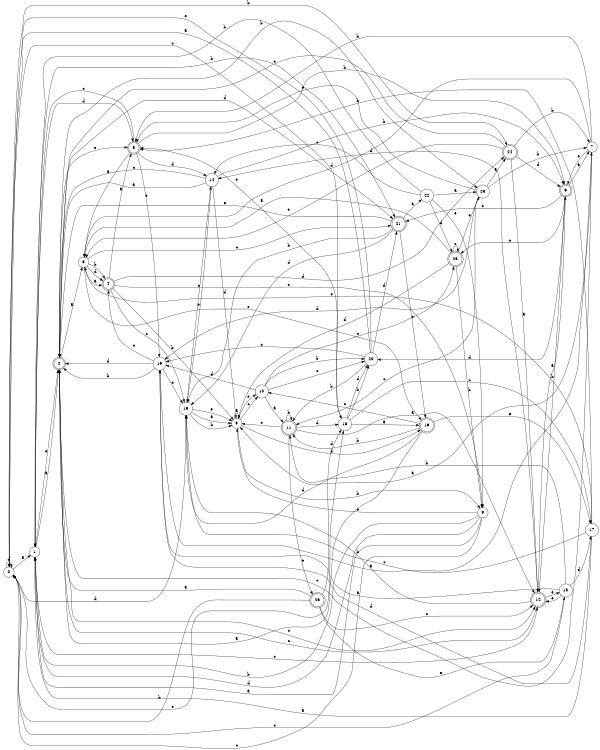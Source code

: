digraph n22_2 {
__start0 [label="" shape="none"];

rankdir=LR;
size="8,5";

s0 [style="filled", color="black", fillcolor="white" shape="circle", label="0"];
s1 [style="filled", color="black", fillcolor="white" shape="circle", label="1"];
s2 [style="rounded,filled", color="black", fillcolor="white" shape="doublecircle", label="2"];
s3 [style="filled", color="black", fillcolor="white" shape="circle", label="3"];
s4 [style="rounded,filled", color="black", fillcolor="white" shape="doublecircle", label="4"];
s5 [style="rounded,filled", color="black", fillcolor="white" shape="doublecircle", label="5"];
s6 [style="rounded,filled", color="black", fillcolor="white" shape="doublecircle", label="6"];
s7 [style="filled", color="black", fillcolor="white" shape="circle", label="7"];
s8 [style="filled", color="black", fillcolor="white" shape="circle", label="8"];
s9 [style="filled", color="black", fillcolor="white" shape="circle", label="9"];
s10 [style="filled", color="black", fillcolor="white" shape="circle", label="10"];
s11 [style="rounded,filled", color="black", fillcolor="white" shape="doublecircle", label="11"];
s12 [style="rounded,filled", color="black", fillcolor="white" shape="doublecircle", label="12"];
s13 [style="filled", color="black", fillcolor="white" shape="circle", label="13"];
s14 [style="filled", color="black", fillcolor="white" shape="circle", label="14"];
s15 [style="filled", color="black", fillcolor="white" shape="circle", label="15"];
s16 [style="filled", color="black", fillcolor="white" shape="circle", label="16"];
s17 [style="filled", color="black", fillcolor="white" shape="circle", label="17"];
s18 [style="filled", color="black", fillcolor="white" shape="circle", label="18"];
s19 [style="rounded,filled", color="black", fillcolor="white" shape="doublecircle", label="19"];
s20 [style="filled", color="black", fillcolor="white" shape="circle", label="20"];
s21 [style="rounded,filled", color="black", fillcolor="white" shape="doublecircle", label="21"];
s22 [style="filled", color="black", fillcolor="white" shape="circle", label="22"];
s23 [style="filled", color="black", fillcolor="white" shape="circle", label="23"];
s24 [style="rounded,filled", color="black", fillcolor="white" shape="doublecircle", label="24"];
s25 [style="rounded,filled", color="black", fillcolor="white" shape="doublecircle", label="25"];
s26 [style="rounded,filled", color="black", fillcolor="white" shape="doublecircle", label="26"];
s0 -> s1 [label="a"];
s0 -> s24 [label="b"];
s0 -> s18 [label="c"];
s0 -> s0 [label="d"];
s0 -> s18 [label="e"];
s1 -> s2 [label="a"];
s1 -> s21 [label="b"];
s1 -> s12 [label="c"];
s1 -> s5 [label="d"];
s1 -> s2 [label="e"];
s2 -> s3 [label="a"];
s2 -> s23 [label="b"];
s2 -> s12 [label="c"];
s2 -> s21 [label="d"];
s2 -> s5 [label="e"];
s3 -> s4 [label="a"];
s3 -> s4 [label="b"];
s3 -> s21 [label="c"];
s3 -> s4 [label="d"];
s3 -> s19 [label="e"];
s4 -> s5 [label="a"];
s4 -> s8 [label="b"];
s4 -> s13 [label="c"];
s4 -> s24 [label="d"];
s4 -> s9 [label="e"];
s5 -> s3 [label="a"];
s5 -> s6 [label="b"];
s5 -> s1 [label="c"];
s5 -> s14 [label="d"];
s5 -> s16 [label="e"];
s6 -> s7 [label="a"];
s6 -> s12 [label="b"];
s6 -> s25 [label="c"];
s6 -> s20 [label="d"];
s6 -> s21 [label="e"];
s7 -> s8 [label="a"];
s7 -> s5 [label="b"];
s7 -> s2 [label="c"];
s7 -> s3 [label="d"];
s7 -> s6 [label="e"];
s8 -> s8 [label="a"];
s8 -> s9 [label="b"];
s8 -> s10 [label="c"];
s8 -> s19 [label="d"];
s8 -> s10 [label="e"];
s9 -> s1 [label="a"];
s9 -> s1 [label="b"];
s9 -> s0 [label="c"];
s9 -> s1 [label="d"];
s9 -> s8 [label="e"];
s10 -> s11 [label="a"];
s10 -> s20 [label="b"];
s10 -> s25 [label="c"];
s10 -> s16 [label="d"];
s10 -> s20 [label="e"];
s11 -> s12 [label="a"];
s11 -> s11 [label="b"];
s11 -> s8 [label="c"];
s11 -> s18 [label="d"];
s11 -> s26 [label="e"];
s12 -> s6 [label="a"];
s12 -> s13 [label="b"];
s12 -> s2 [label="c"];
s12 -> s14 [label="d"];
s12 -> s15 [label="e"];
s13 -> s8 [label="a"];
s13 -> s8 [label="b"];
s13 -> s14 [label="c"];
s13 -> s0 [label="d"];
s13 -> s8 [label="e"];
s14 -> s2 [label="a"];
s14 -> s6 [label="b"];
s14 -> s2 [label="c"];
s14 -> s8 [label="d"];
s14 -> s13 [label="e"];
s15 -> s16 [label="a"];
s15 -> s11 [label="b"];
s15 -> s0 [label="c"];
s15 -> s17 [label="d"];
s15 -> s12 [label="e"];
s16 -> s7 [label="a"];
s16 -> s2 [label="b"];
s16 -> s4 [label="c"];
s16 -> s2 [label="d"];
s16 -> s13 [label="e"];
s17 -> s1 [label="a"];
s17 -> s5 [label="b"];
s17 -> s13 [label="c"];
s17 -> s16 [label="d"];
s17 -> s3 [label="e"];
s18 -> s19 [label="a"];
s18 -> s20 [label="b"];
s18 -> s17 [label="c"];
s18 -> s20 [label="d"];
s18 -> s5 [label="e"];
s19 -> s2 [label="a"];
s19 -> s11 [label="b"];
s19 -> s10 [label="c"];
s19 -> s13 [label="d"];
s19 -> s17 [label="e"];
s20 -> s0 [label="a"];
s20 -> s11 [label="b"];
s20 -> s16 [label="c"];
s20 -> s21 [label="d"];
s20 -> s0 [label="e"];
s21 -> s22 [label="a"];
s21 -> s13 [label="b"];
s21 -> s19 [label="c"];
s21 -> s13 [label="d"];
s21 -> s2 [label="e"];
s22 -> s23 [label="a"];
s22 -> s1 [label="b"];
s22 -> s14 [label="c"];
s22 -> s25 [label="d"];
s22 -> s9 [label="e"];
s23 -> s24 [label="a"];
s23 -> s7 [label="b"];
s23 -> s11 [label="c"];
s23 -> s16 [label="d"];
s23 -> s5 [label="e"];
s24 -> s12 [label="a"];
s24 -> s7 [label="b"];
s24 -> s2 [label="c"];
s24 -> s6 [label="d"];
s24 -> s3 [label="e"];
s25 -> s3 [label="a"];
s25 -> s9 [label="b"];
s25 -> s25 [label="c"];
s25 -> s8 [label="d"];
s25 -> s23 [label="e"];
s26 -> s2 [label="a"];
s26 -> s0 [label="b"];
s26 -> s12 [label="c"];
s26 -> s18 [label="d"];
s26 -> s15 [label="e"];

}